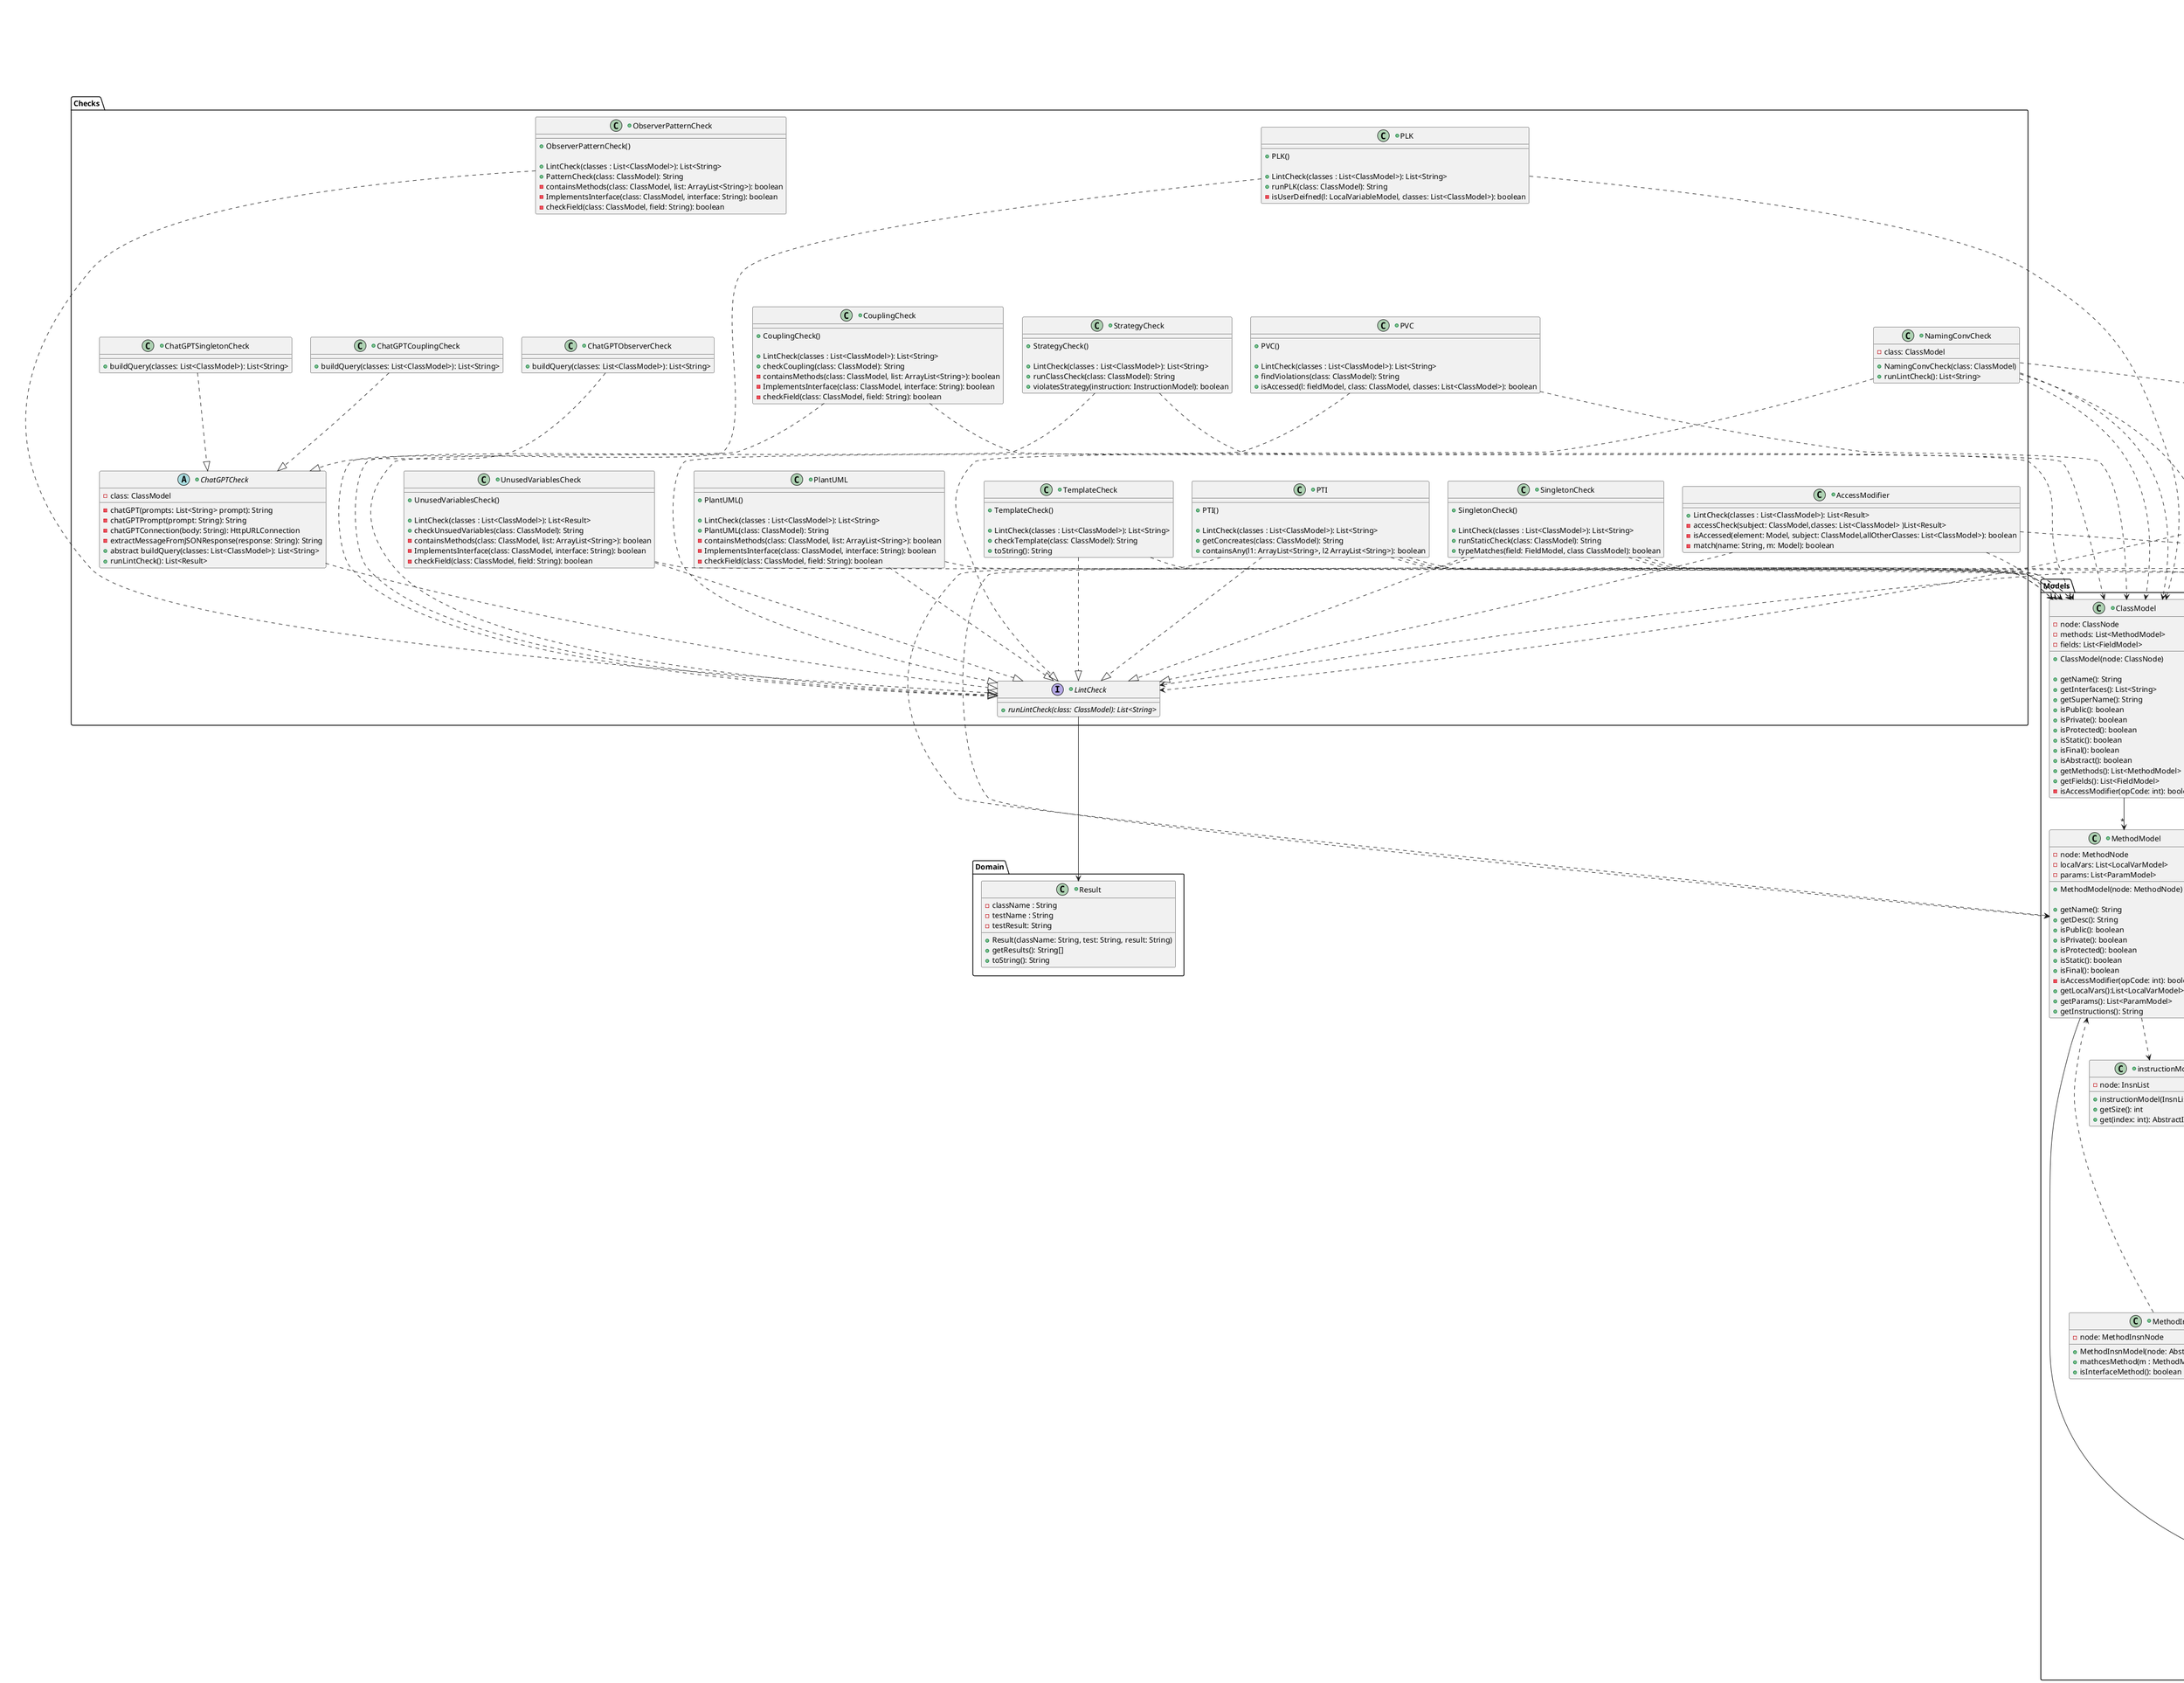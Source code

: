 @startuml
Package Presentation{

+class CommandLineUserInterface{
    -{Static} scanner: Scanner>
}
+class GraphicsUserInterface{
    - {static} <u> FRAME_WIDTH: int
    - {static} <u> FRAME_HEIGHT: int
    - {static} <u> latch: CountDownLatch
    - {static} mainPage: JFrame
    - {static} filePath: JTextField
    - {static} checkNums: JTextField
    - {static} resultText: JTextField
    - {static} scrollPane: JScrollPane
    - {static} createResultsPanel(): JPanel
    - {static} createInputPanel(): JPanel
    - {static} createInfoPanel(): JPanel
    - {static} createButtonPanel(): JPanel
    - {static} createRunButton(): JButton
    - {static} createMainPage(): JFrame
}

+class Main{
+{static} Main(args: String[]): void
}
+abstract class UserInterface{
    -<u> CHECKS: Map
    +runLinter(): void
    ~{abstract} getCheckToRun(): String
    ~{abstract} displayChecks(): void
    ~{abstract} startDisplay(): void
    ~{abstract} getFilePath(): String
    ~{abstract} displayResults(results: List<String>): void
    ~{abstract} close(): void
    -runChecks(checkCommands: List<Integer>, classes: List<ClassModel>): List<String>
    -getClassesFromFile(filePath: String): List<ClassModel>
    -convertInput(s: String): List<Integer>
    #getChecks(): List<String>
}
Main -->UserInterface
GraphicsUserInterface -u-|> UserInterface
CommandLineUserInterface -u-|> UserInterface


}


Package Domain{

    +class Result{
        -className : String
        -testName : String
        -testResult: String

        +Result(className: String, test: String, result: String)
        +getResults(): String[]
        +toString(): String
    }

}


Package Checks{
+Interface LintCheck{
+{abstract}runLintCheck(class: ClassModel): List<String>
}
+class NamingConvCheck{
-class: ClassModel
+NamingConvCheck(class: ClassModel)
+runLintCheck(): List<String>
}

+abstract ChatGPTCheck{
-class: ClassModel
-chatGPT(prompts: List<String> prompt): String
-chatGPTPrompt(prompt: String): String
-chatGPTConnection(body: String): HttpURLConnection
-extractMessageFromJSONResponse(response: String): String
+abstract buildQuery(classes: List<ClassModel>): List<String>
+runLintCheck(): List<Result>
}

+class ChatGPTCouplingCheck {
+buildQuery(classes: List<ClassModel>): List<String>
}

+class ChatGPTSingletonCheck {
+buildQuery(classes: List<ClassModel>): List<String>
}

+class ChatGPTObserverCheck {
+buildQuery(classes: List<ClassModel>): List<String>
}

+class CouplingCheck{
+CouplingCheck()

+LintCheck(classes : List<ClassModel>): List<String>
+checkCoupling(class: ClassModel): String
- containsMethods(class: ClassModel, list: ArrayList<String>): boolean
- ImplementsInterface(class: ClassModel, interface: String): boolean
- checkField(class: ClassModel, field: String): boolean
}

+class ObserverPatternCheck{
+ObserverPatternCheck()

+LintCheck(classes : List<ClassModel>): List<String>
+PatternCheck(class: ClassModel): String
- containsMethods(class: ClassModel, list: ArrayList<String>): boolean
- ImplementsInterface(class: ClassModel, interface: String): boolean
- checkField(class: ClassModel, field: String): boolean
}

+class PlantUML{
+PlantUML()

+LintCheck(classes : List<ClassModel>): List<String>
+PlantUML(class: ClassModel): String
- containsMethods(class: ClassModel, list: ArrayList<String>): boolean
- ImplementsInterface(class: ClassModel, interface: String): boolean
- checkField(class: ClassModel, field: String): boolean
}

+class PLK{
+PLK()

+LintCheck(classes : List<ClassModel>): List<String>
+runPLK(class: ClassModel): String
-isUserDeifned(l: LocalVariableModel, classes: List<ClassModel>): boolean
}

+class PVC{
+PVC()

+LintCheck(classes : List<ClassModel>): List<String>
+findViolations(class: ClassModel): String
+isAccessed(l: fieldModel, class: ClassModel, classes: List<ClassModel>): boolean
}

+class PTI{
+PTI()

+LintCheck(classes : List<ClassModel>): List<String>
+getConcreates(class: ClassModel): String
+containsAny(l1: ArrayList<String>, l2 ArrayList<String>): boolean
}

+class SingletonCheck{
+SingletonCheck()

+LintCheck(classes : List<ClassModel>): List<String>
+runStaticCheck(class: ClassModel): String
+typeMatches(field: FieldModel, class ClassModel): boolean
}

+class StrategyCheck{
+StrategyCheck()

+LintCheck(classes : List<ClassModel>): List<String>
+runClassCheck(class: ClassModel): String
+violatesStrategy(instruction: InstructionModel): boolean
}
+class TemplateCheck{
+TemplateCheck()

+LintCheck(classes : List<ClassModel>): List<String>
+checkTemplate(class: ClassModel): String
+toString(): String
}

+class UnusedVariablesCheck{
+UnusedVariablesCheck()

+LintCheck(classes : List<ClassModel>): List<Result>
+checkUnsuedVariables(class: ClassModel): String
- containsMethods(class: ClassModel, list: ArrayList<String>): boolean
- ImplementsInterface(class: ClassModel, interface: String): boolean
- checkField(class: ClassModel, field: String): boolean
}

+class AccessModifier{
    +LintCheck(classes : List<ClassModel>): List<Result>
    -accessCheck(subject: ClassModel,classes: List<ClassModel> )List<Result>
    -isAccessed(element: Model, subject: ClassModel,allOtherClasses: List<ClassModel>): boolean
    -match(name: String, m: Model): boolean
} 


AccessModifier ..|> LintCheck
UnusedVariablesCheck ..|>LintCheck
TemplateCheck ..|>LintCheck
StrategyCheck ..|>LintCheck
SingletonCheck ..|>LintCheck
PTI ..|>LintCheck
PVC ..|>LintCheck
PLK ..|>LintCheck
PlantUML ..|>LintCheck
ObserverPatternCheck ..|>LintCheck
CouplingCheck ..|>LintCheck
NamingConvCheck ..|> LintCheck
ChatGPTCheck ..|>LintCheck
ChatGPTCouplingCheck ..|>ChatGPTCheck
ChatGPTSingletonCheck ..|>ChatGPTCheck
ChatGPTObserverCheck ..|>ChatGPTCheck




}

Package Models{

+class ClassModel{
-node: ClassNode
-methods: List<MethodModel>
-fields: List<FieldModel>
+ClassModel(node: ClassNode)

+getName(): String
+getInterfaces(): List<String>
+getSuperName(): String
+isPublic(): boolean
+isPrivate(): boolean
+isProtected(): boolean
+isStatic(): boolean
+isFinal(): boolean
+isAbstract(): boolean
+getMethods(): List<MethodModel>
+getFields(): List<FieldModel>
-isAccessModifier(opCode: int): boolean
}
+class MethodModel{
-node: MethodNode
-localVars: List<LocalVarModel>
-params: List<ParamModel>

+MethodModel(node: MethodNode)

+getName(): String
+getDesc(): String
+isPublic(): boolean
+isPrivate(): boolean
+isProtected(): boolean
+isStatic(): boolean
+isFinal(): boolean
-isAccessModifier(opCode: int): boolean
+getLocalVars():List<LocalVarModel>
+getParams(): List<ParamModel>
+getInstructions(): String
}
+class FieldModel{
-node: FieldNode
+FieldModel(node: FieldNode)

+getName(): String
+getDesc(): String
+isPublic(): boolean
+isPrivate(): boolean
+isProtected(): boolean
+isStatic(): boolean
+isFinal(): boolean
-isAccessModifier(opCode: int): boolean
}

+class instructionModel{

-node: InsnList
+ instructionModel(InsnList node)
+ getSize(): int
+ get(index: int): AbstractInsnModel
}

+class AbstractInsnModel{
- node: AbstractInsnNode
+AbstractInsnModel(node: AbstractInsnNode)
+getVar(): VarInsnModel
+getFieldInsn(): FieldInsmModel
+getMethodInsns(): MethodInsnModel
+isFieldInsn(): boolean
+isMethodInsn(): boolean
+getType(): int

}

+class VarInsnModel{
- node: VarInsnNode
+ VarInsnModel(node: AbstractInsnNode)
+getType(): int
+getVar(): int
+getOpCode(): int


}
+class FieldInsmModel{
- node: AbstractInsnModel

+FieldInsmModel(node: AbstractInsnNode)
+MatchesField(f: FieldModel, owner: ClassModel): boolean
}

+class MethodInsnModel{
- node: MethodInsnNode

+MethodInsnModel(node: AbstractInsnModel)
+mathcesMethod(m : MethodModel, owner: ClassModel)
+ isInterfaceMethod(): boolean
}
+class LocalVarModel{
-node: LocalVariableNode
+LocalVarModel(node: LocalVariableNode)

+getName(): String
+getDesc(): String
+getIndex(): int
}
+abstract class Model{
    -node : Object
    +getName(): String
    +getDesc(): String
    +privatze(): void
    +isPrivate(): boolean
    +publicize(): void
}

MethodModel --|> Model
FieldModel --|> Model
ClassModel -->"*" MethodModel
ClassModel -->"*" FieldModel
AbstractInsnModel ..>VarInsnModel
AbstractInsnModel ..>FieldInsmModel

MethodInsnModel ..>MethodModel


}


Package Data{
 +class ASMAdapter{
    +ASMAdapter()
    +parseASM(folderPath: String): ArrayList<ClassModel>
    +readClassNode(classInst: byte[]): ClassNode
    +readTextRepresentation(classInst: byte[]): String
 }
 +class PackageLoader{
    +{static} LoadPackages(path: String):List<Byte[]>
 }
 +class FileOutput{
    +{static} saveResults(results: List<Result>, filepath String): void
    +{static} saveClass(classBytes: byte[], filepath: String): void
 }
}



ASMAdapter ..> ClassModel
AbstractInsnModel ..> MethodInsnModel
FieldInsmModel ..> FieldModel
FieldInsmModel ..> ClassModel
instructionModel ..> AbstractInsnModel
MethodInsnModel ..> ClassModel
MethodModel -->"*" LocalVarModel
MethodModel ..> instructionModel
PTI ..> FieldModel
PTI ..> MethodModel
PTI ..> ClassModel
NamingConvCheck ..> FieldModel
NamingConvCheck ..> MethodModel
NamingConvCheck ..> ClassModel
SingletonCheck ..> FieldModel
SingletonCheck ..> MethodModel
SingletonCheck ..> ClassModel
ASMAdapter ..>PackageLoader
ASMAdapter ..> ClassModel
Main ..>GraphicsUserInterface
GraphicsUserInterface ..>LintCheck
CommandLineUserInterface ..>LintCheck
UserInterface ..> ASMAdapter 
UnusedVariablesCheck ..>ClassModel
TemplateCheck ..>ClassModel
StrategyCheck ..>ClassModel
SingletonCheck ..>ClassModel
PTI ..>ClassModel
PVC ..>ClassModel
PLK ..>ClassModel
PlantUML ..>ClassModel
CouplingCheck ..>ClassModel
NamingConvCheck ..> ClassModel
PLK -[hidden]-> PVC
PVC -[hidden]-> PTI
LintCheck --> Result
ObserverPatternCheck -d[hidden]-> NamingConvCheck
NamingConvCheck -d[hidden]-> SingletonCheck
StrategyCheck -d[hidden]-> PlantUML
CouplingCheck -d[hidden]-> UnusedVariablesCheck
CommandLineUserInterface ..> FileOutput
AccessModifier ..> Model
AccessModifier ..> ClassModel
@enduml